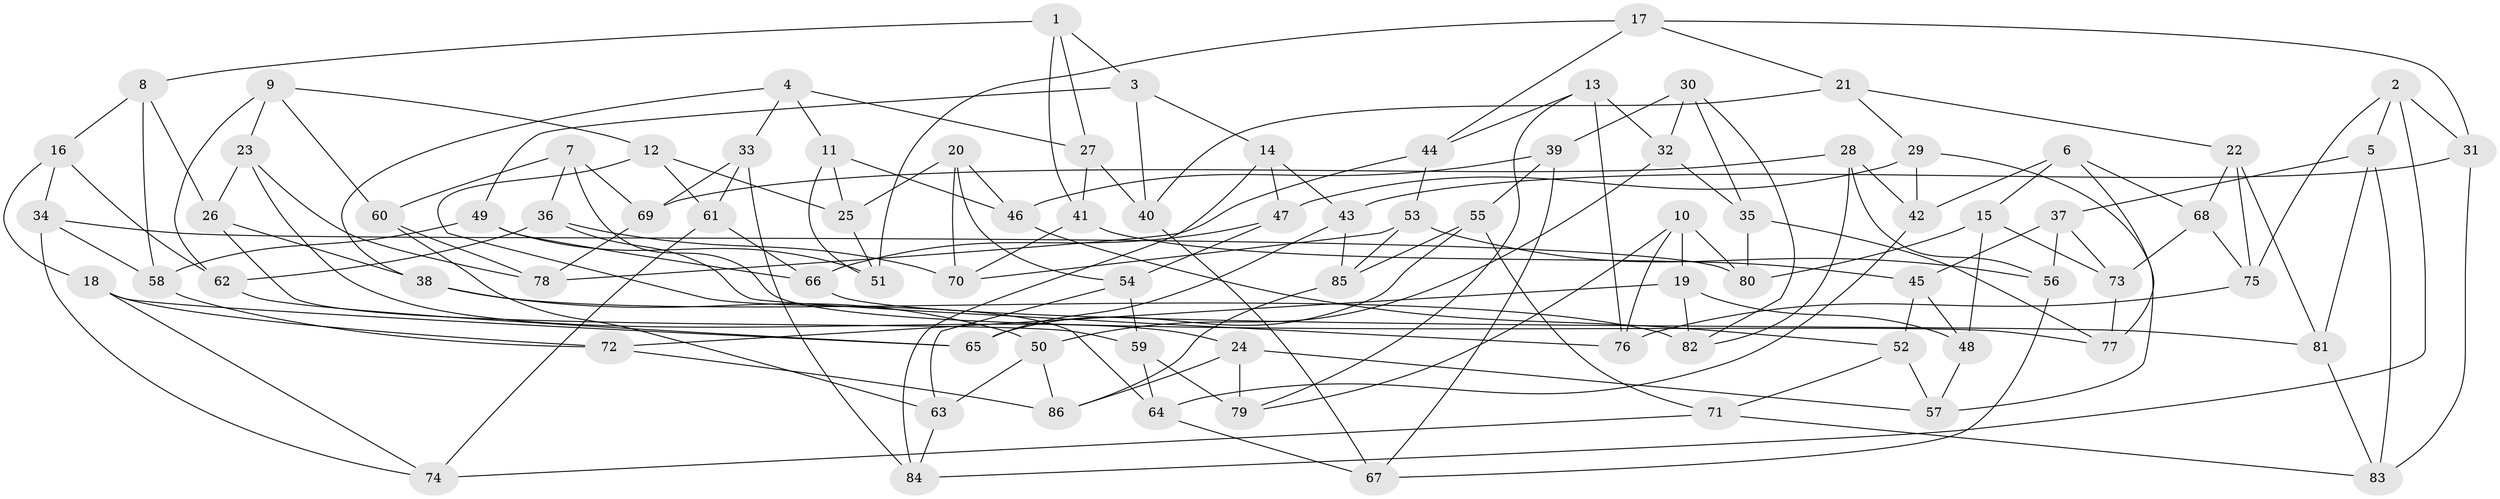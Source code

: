 // Generated by graph-tools (version 1.1) at 2025/50/03/09/25 03:50:51]
// undirected, 86 vertices, 172 edges
graph export_dot {
graph [start="1"]
  node [color=gray90,style=filled];
  1;
  2;
  3;
  4;
  5;
  6;
  7;
  8;
  9;
  10;
  11;
  12;
  13;
  14;
  15;
  16;
  17;
  18;
  19;
  20;
  21;
  22;
  23;
  24;
  25;
  26;
  27;
  28;
  29;
  30;
  31;
  32;
  33;
  34;
  35;
  36;
  37;
  38;
  39;
  40;
  41;
  42;
  43;
  44;
  45;
  46;
  47;
  48;
  49;
  50;
  51;
  52;
  53;
  54;
  55;
  56;
  57;
  58;
  59;
  60;
  61;
  62;
  63;
  64;
  65;
  66;
  67;
  68;
  69;
  70;
  71;
  72;
  73;
  74;
  75;
  76;
  77;
  78;
  79;
  80;
  81;
  82;
  83;
  84;
  85;
  86;
  1 -- 27;
  1 -- 41;
  1 -- 3;
  1 -- 8;
  2 -- 31;
  2 -- 5;
  2 -- 84;
  2 -- 75;
  3 -- 49;
  3 -- 14;
  3 -- 40;
  4 -- 27;
  4 -- 11;
  4 -- 38;
  4 -- 33;
  5 -- 81;
  5 -- 37;
  5 -- 83;
  6 -- 42;
  6 -- 15;
  6 -- 68;
  6 -- 77;
  7 -- 60;
  7 -- 77;
  7 -- 69;
  7 -- 36;
  8 -- 26;
  8 -- 58;
  8 -- 16;
  9 -- 12;
  9 -- 23;
  9 -- 60;
  9 -- 62;
  10 -- 76;
  10 -- 19;
  10 -- 79;
  10 -- 80;
  11 -- 46;
  11 -- 25;
  11 -- 51;
  12 -- 64;
  12 -- 25;
  12 -- 61;
  13 -- 79;
  13 -- 44;
  13 -- 32;
  13 -- 76;
  14 -- 47;
  14 -- 84;
  14 -- 43;
  15 -- 73;
  15 -- 80;
  15 -- 48;
  16 -- 34;
  16 -- 62;
  16 -- 18;
  17 -- 51;
  17 -- 31;
  17 -- 44;
  17 -- 21;
  18 -- 65;
  18 -- 74;
  18 -- 72;
  19 -- 48;
  19 -- 82;
  19 -- 72;
  20 -- 70;
  20 -- 46;
  20 -- 54;
  20 -- 25;
  21 -- 40;
  21 -- 22;
  21 -- 29;
  22 -- 81;
  22 -- 75;
  22 -- 68;
  23 -- 78;
  23 -- 24;
  23 -- 26;
  24 -- 57;
  24 -- 79;
  24 -- 86;
  25 -- 51;
  26 -- 59;
  26 -- 38;
  27 -- 40;
  27 -- 41;
  28 -- 82;
  28 -- 42;
  28 -- 56;
  28 -- 69;
  29 -- 42;
  29 -- 57;
  29 -- 47;
  30 -- 32;
  30 -- 82;
  30 -- 35;
  30 -- 39;
  31 -- 43;
  31 -- 83;
  32 -- 35;
  32 -- 50;
  33 -- 84;
  33 -- 69;
  33 -- 61;
  34 -- 80;
  34 -- 58;
  34 -- 74;
  35 -- 77;
  35 -- 80;
  36 -- 62;
  36 -- 70;
  36 -- 76;
  37 -- 56;
  37 -- 45;
  37 -- 73;
  38 -- 82;
  38 -- 50;
  39 -- 67;
  39 -- 46;
  39 -- 55;
  40 -- 67;
  41 -- 70;
  41 -- 45;
  42 -- 64;
  43 -- 85;
  43 -- 65;
  44 -- 78;
  44 -- 53;
  45 -- 48;
  45 -- 52;
  46 -- 52;
  47 -- 66;
  47 -- 54;
  48 -- 57;
  49 -- 66;
  49 -- 58;
  49 -- 51;
  50 -- 63;
  50 -- 86;
  52 -- 71;
  52 -- 57;
  53 -- 56;
  53 -- 85;
  53 -- 70;
  54 -- 59;
  54 -- 63;
  55 -- 65;
  55 -- 71;
  55 -- 85;
  56 -- 67;
  58 -- 72;
  59 -- 64;
  59 -- 79;
  60 -- 63;
  60 -- 78;
  61 -- 74;
  61 -- 66;
  62 -- 65;
  63 -- 84;
  64 -- 67;
  66 -- 81;
  68 -- 75;
  68 -- 73;
  69 -- 78;
  71 -- 74;
  71 -- 83;
  72 -- 86;
  73 -- 77;
  75 -- 76;
  81 -- 83;
  85 -- 86;
}
